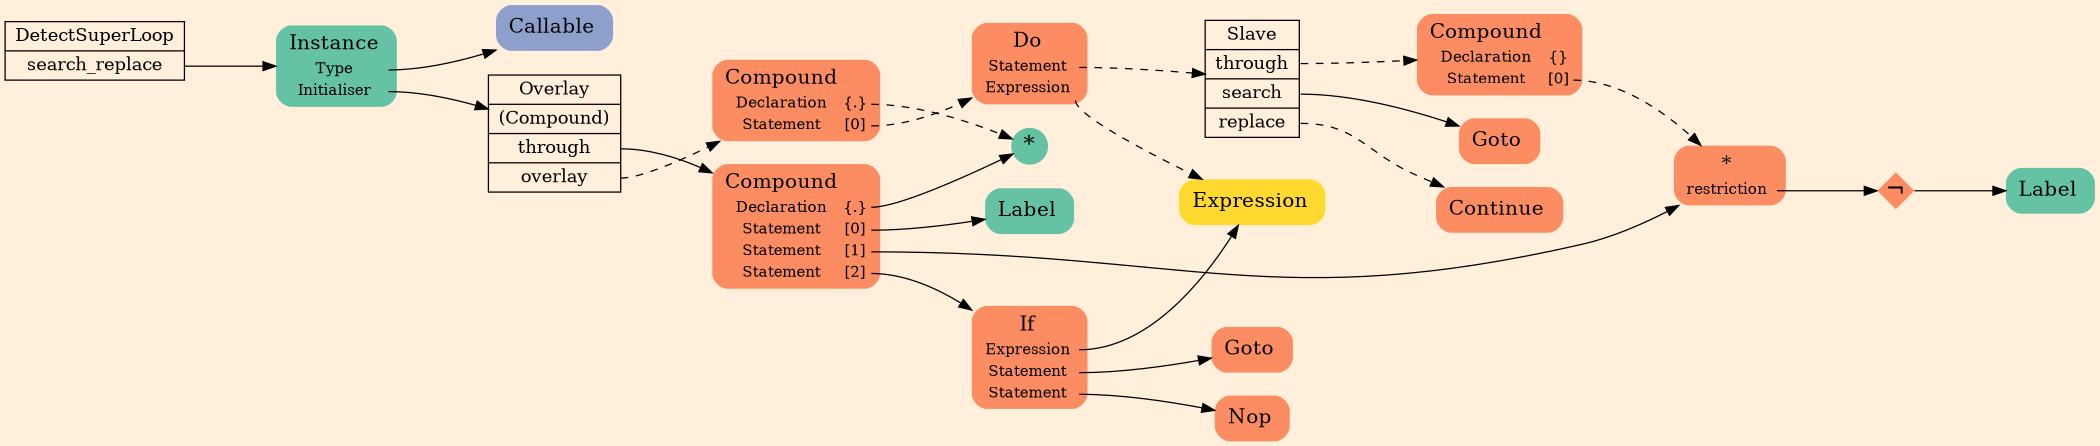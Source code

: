 digraph Inferno {
graph [
    rankdir = "LR"
    ranksep = 1.0
    size = "14,20"
    bgcolor = antiquewhite1
    color = black
    fontcolor = black
];
node [
];
// -------------------- transformation figure --------------------
"CR#P85-0" [
    shape = "record"
    fillcolor = antiquewhite1
    label = "<fixed> DetectSuperLoop | <port0> search_replace"
    style = "filled"
    fontsize = "14"
    color = black
    fontcolor = black
];

"#B-2-1571" [
    shape = "plaintext"
    fillcolor = "/set28/1"
    label = <<TABLE BORDER="0" CELLBORDER="0" CELLSPACING="0">
     <TR><TD><FONT POINT-SIZE="16.0">Instance</FONT></TD><TD></TD></TR>
     <TR><TD>Type</TD><TD PORT="port0"></TD></TR>
     <TR><TD>Initialiser</TD><TD PORT="port1"></TD></TR>
    </TABLE>>
    style = "rounded,filled"
    fontsize = "12"
];

"#B-2-1587" [
    shape = "plaintext"
    fillcolor = "/set28/3"
    label = <<TABLE BORDER="0" CELLBORDER="0" CELLSPACING="0">
     <TR><TD><FONT POINT-SIZE="16.0">Callable</FONT></TD><TD></TD></TR>
    </TABLE>>
    style = "rounded,filled"
    fontsize = "12"
];

"#B-2-1583" [
    shape = "record"
    fillcolor = antiquewhite1
    label = "<fixed> Overlay | <port0> (Compound) | <port1> through | <port2> overlay"
    style = "filled"
    fontsize = "14"
    color = black
    fontcolor = black
];

"#B-2-1572" [
    shape = "plaintext"
    fillcolor = "/set28/2"
    label = <<TABLE BORDER="0" CELLBORDER="0" CELLSPACING="0">
     <TR><TD><FONT POINT-SIZE="16.0">Compound</FONT></TD><TD></TD></TR>
     <TR><TD>Declaration</TD><TD PORT="port0">{.}</TD></TR>
     <TR><TD>Statement</TD><TD PORT="port1">[0]</TD></TR>
     <TR><TD>Statement</TD><TD PORT="port2">[1]</TD></TR>
     <TR><TD>Statement</TD><TD PORT="port3">[2]</TD></TR>
    </TABLE>>
    style = "rounded,filled"
    fontsize = "12"
];

"#B-2-1575" [
    shape = "circle"
    fillcolor = "/set28/1"
    label = <*>
    style = "filled"
    fontsize = "18"
    penwidth = 0.0
    fixedsize = true
    width = 0.4
    height = 0.4
];

"#B-2-1577" [
    shape = "plaintext"
    fillcolor = "/set28/1"
    label = <<TABLE BORDER="0" CELLBORDER="0" CELLSPACING="0">
     <TR><TD><FONT POINT-SIZE="16.0">Label</FONT></TD><TD></TD></TR>
    </TABLE>>
    style = "rounded,filled"
    fontsize = "12"
];

"#B-2-1576" [
    shape = "plaintext"
    fillcolor = "/set28/2"
    label = <<TABLE BORDER="0" CELLBORDER="0" CELLSPACING="0">
     <TR><TD><FONT POINT-SIZE="16.0">*</FONT></TD><TD></TD></TR>
     <TR><TD>restriction</TD><TD PORT="port0"></TD></TR>
    </TABLE>>
    style = "rounded,filled"
    fontsize = "12"
];

"#B-2-1581" [
    shape = "diamond"
    fillcolor = "/set28/2"
    label = <¬>
    style = "filled"
    fontsize = "18"
    penwidth = 0.0
    fixedsize = true
    width = 0.4
    height = 0.4
];

"#B-2-1588" [
    shape = "plaintext"
    fillcolor = "/set28/1"
    label = <<TABLE BORDER="0" CELLBORDER="0" CELLSPACING="0">
     <TR><TD><FONT POINT-SIZE="16.0">Label</FONT></TD><TD></TD></TR>
    </TABLE>>
    style = "rounded,filled"
    fontsize = "12"
];

"#B-2-1578" [
    shape = "plaintext"
    fillcolor = "/set28/2"
    label = <<TABLE BORDER="0" CELLBORDER="0" CELLSPACING="0">
     <TR><TD><FONT POINT-SIZE="16.0">If</FONT></TD><TD></TD></TR>
     <TR><TD>Expression</TD><TD PORT="port0"></TD></TR>
     <TR><TD>Statement</TD><TD PORT="port1"></TD></TR>
     <TR><TD>Statement</TD><TD PORT="port2"></TD></TR>
    </TABLE>>
    style = "rounded,filled"
    fontsize = "12"
];

"#B-2-1580" [
    shape = "plaintext"
    fillcolor = "/set28/6"
    label = <<TABLE BORDER="0" CELLBORDER="0" CELLSPACING="0">
     <TR><TD><FONT POINT-SIZE="16.0">Expression</FONT></TD><TD></TD></TR>
    </TABLE>>
    style = "rounded,filled"
    fontsize = "12"
];

"#B-2-1579" [
    shape = "plaintext"
    fillcolor = "/set28/2"
    label = <<TABLE BORDER="0" CELLBORDER="0" CELLSPACING="0">
     <TR><TD><FONT POINT-SIZE="16.0">Goto</FONT></TD><TD></TD></TR>
    </TABLE>>
    style = "rounded,filled"
    fontsize = "12"
];

"#B-2-1589" [
    shape = "plaintext"
    fillcolor = "/set28/2"
    label = <<TABLE BORDER="0" CELLBORDER="0" CELLSPACING="0">
     <TR><TD><FONT POINT-SIZE="16.0">Nop</FONT></TD><TD></TD></TR>
    </TABLE>>
    style = "rounded,filled"
    fontsize = "12"
];

"#B-2-1573" [
    shape = "plaintext"
    fillcolor = "/set28/2"
    label = <<TABLE BORDER="0" CELLBORDER="0" CELLSPACING="0">
     <TR><TD><FONT POINT-SIZE="16.0">Compound</FONT></TD><TD></TD></TR>
     <TR><TD>Declaration</TD><TD PORT="port0">{.}</TD></TR>
     <TR><TD>Statement</TD><TD PORT="port1">[0]</TD></TR>
    </TABLE>>
    style = "rounded,filled"
    fontsize = "12"
];

"#B-2-1582" [
    shape = "plaintext"
    fillcolor = "/set28/2"
    label = <<TABLE BORDER="0" CELLBORDER="0" CELLSPACING="0">
     <TR><TD><FONT POINT-SIZE="16.0">Do</FONT></TD><TD></TD></TR>
     <TR><TD>Statement</TD><TD PORT="port0"></TD></TR>
     <TR><TD>Expression</TD><TD PORT="port1"></TD></TR>
    </TABLE>>
    style = "rounded,filled"
    fontsize = "12"
];

"#B-2-1586" [
    shape = "record"
    fillcolor = antiquewhite1
    label = "<fixed> Slave | <port0> through | <port1> search | <port2> replace"
    style = "filled"
    fontsize = "14"
    color = black
    fontcolor = black
];

"#B-2-1574" [
    shape = "plaintext"
    fillcolor = "/set28/2"
    label = <<TABLE BORDER="0" CELLBORDER="0" CELLSPACING="0">
     <TR><TD><FONT POINT-SIZE="16.0">Compound</FONT></TD><TD></TD></TR>
     <TR><TD>Declaration</TD><TD PORT="port0">{}</TD></TR>
     <TR><TD>Statement</TD><TD PORT="port1">[0]</TD></TR>
    </TABLE>>
    style = "rounded,filled"
    fontsize = "12"
];

"#B-2-1585" [
    shape = "plaintext"
    fillcolor = "/set28/2"
    label = <<TABLE BORDER="0" CELLBORDER="0" CELLSPACING="0">
     <TR><TD><FONT POINT-SIZE="16.0">Goto</FONT></TD><TD></TD></TR>
    </TABLE>>
    style = "rounded,filled"
    fontsize = "12"
];

"#B-2-1584" [
    shape = "plaintext"
    fillcolor = "/set28/2"
    label = <<TABLE BORDER="0" CELLBORDER="0" CELLSPACING="0">
     <TR><TD><FONT POINT-SIZE="16.0">Continue</FONT></TD><TD></TD></TR>
    </TABLE>>
    style = "rounded,filled"
    fontsize = "12"
];



// -------------------- links --------------------
// links for block CR#P85-0
"CR#P85-0":port0 -> "#B-2-1571" [
    style="solid"
    color = black
    fontcolor = black
];

// links for block #B-2-1571
"#B-2-1571":port0 -> "#B-2-1587" [
    style="solid"
    color = black
    fontcolor = black
];

"#B-2-1571":port1 -> "#B-2-1583" [
    style="solid"
    color = black
    fontcolor = black
];

// links for block #B-2-1587
// links for block #B-2-1583
"#B-2-1583":port1 -> "#B-2-1572" [
    style="solid"
    color = black
    fontcolor = black
];

"#B-2-1583":port2 -> "#B-2-1573" [
    style="dashed"
    color = black
    fontcolor = black
];

// links for block #B-2-1572
"#B-2-1572":port0 -> "#B-2-1575" [
    style="solid"
    color = black
    fontcolor = black
];

"#B-2-1572":port1 -> "#B-2-1577" [
    style="solid"
    color = black
    fontcolor = black
];

"#B-2-1572":port2 -> "#B-2-1576" [
    style="solid"
    color = black
    fontcolor = black
];

"#B-2-1572":port3 -> "#B-2-1578" [
    style="solid"
    color = black
    fontcolor = black
];

// links for block #B-2-1575
// links for block #B-2-1577
// links for block #B-2-1576
"#B-2-1576":port0 -> "#B-2-1581" [
    style="solid"
    color = black
    fontcolor = black
];

// links for block #B-2-1581
"#B-2-1581" -> "#B-2-1588" [
    style="solid"
    color = black
    fontcolor = black
];

// links for block #B-2-1588
// links for block #B-2-1578
"#B-2-1578":port0 -> "#B-2-1580" [
    style="solid"
    color = black
    fontcolor = black
];

"#B-2-1578":port1 -> "#B-2-1579" [
    style="solid"
    color = black
    fontcolor = black
];

"#B-2-1578":port2 -> "#B-2-1589" [
    style="solid"
    color = black
    fontcolor = black
];

// links for block #B-2-1580
// links for block #B-2-1579
// links for block #B-2-1589
// links for block #B-2-1573
"#B-2-1573":port0 -> "#B-2-1575" [
    style="dashed"
    color = black
    fontcolor = black
];

"#B-2-1573":port1 -> "#B-2-1582" [
    style="dashed"
    color = black
    fontcolor = black
];

// links for block #B-2-1582
"#B-2-1582":port0 -> "#B-2-1586" [
    style="dashed"
    color = black
    fontcolor = black
];

"#B-2-1582":port1 -> "#B-2-1580" [
    style="dashed"
    color = black
    fontcolor = black
];

// links for block #B-2-1586
"#B-2-1586":port0 -> "#B-2-1574" [
    style="dashed"
    color = black
    fontcolor = black
];

"#B-2-1586":port1 -> "#B-2-1585" [
    style="solid"
    color = black
    fontcolor = black
];

"#B-2-1586":port2 -> "#B-2-1584" [
    style="dashed"
    color = black
    fontcolor = black
];

// links for block #B-2-1574
"#B-2-1574":port1 -> "#B-2-1576" [
    style="dashed"
    color = black
    fontcolor = black
];

// links for block #B-2-1585
// links for block #B-2-1584
}
